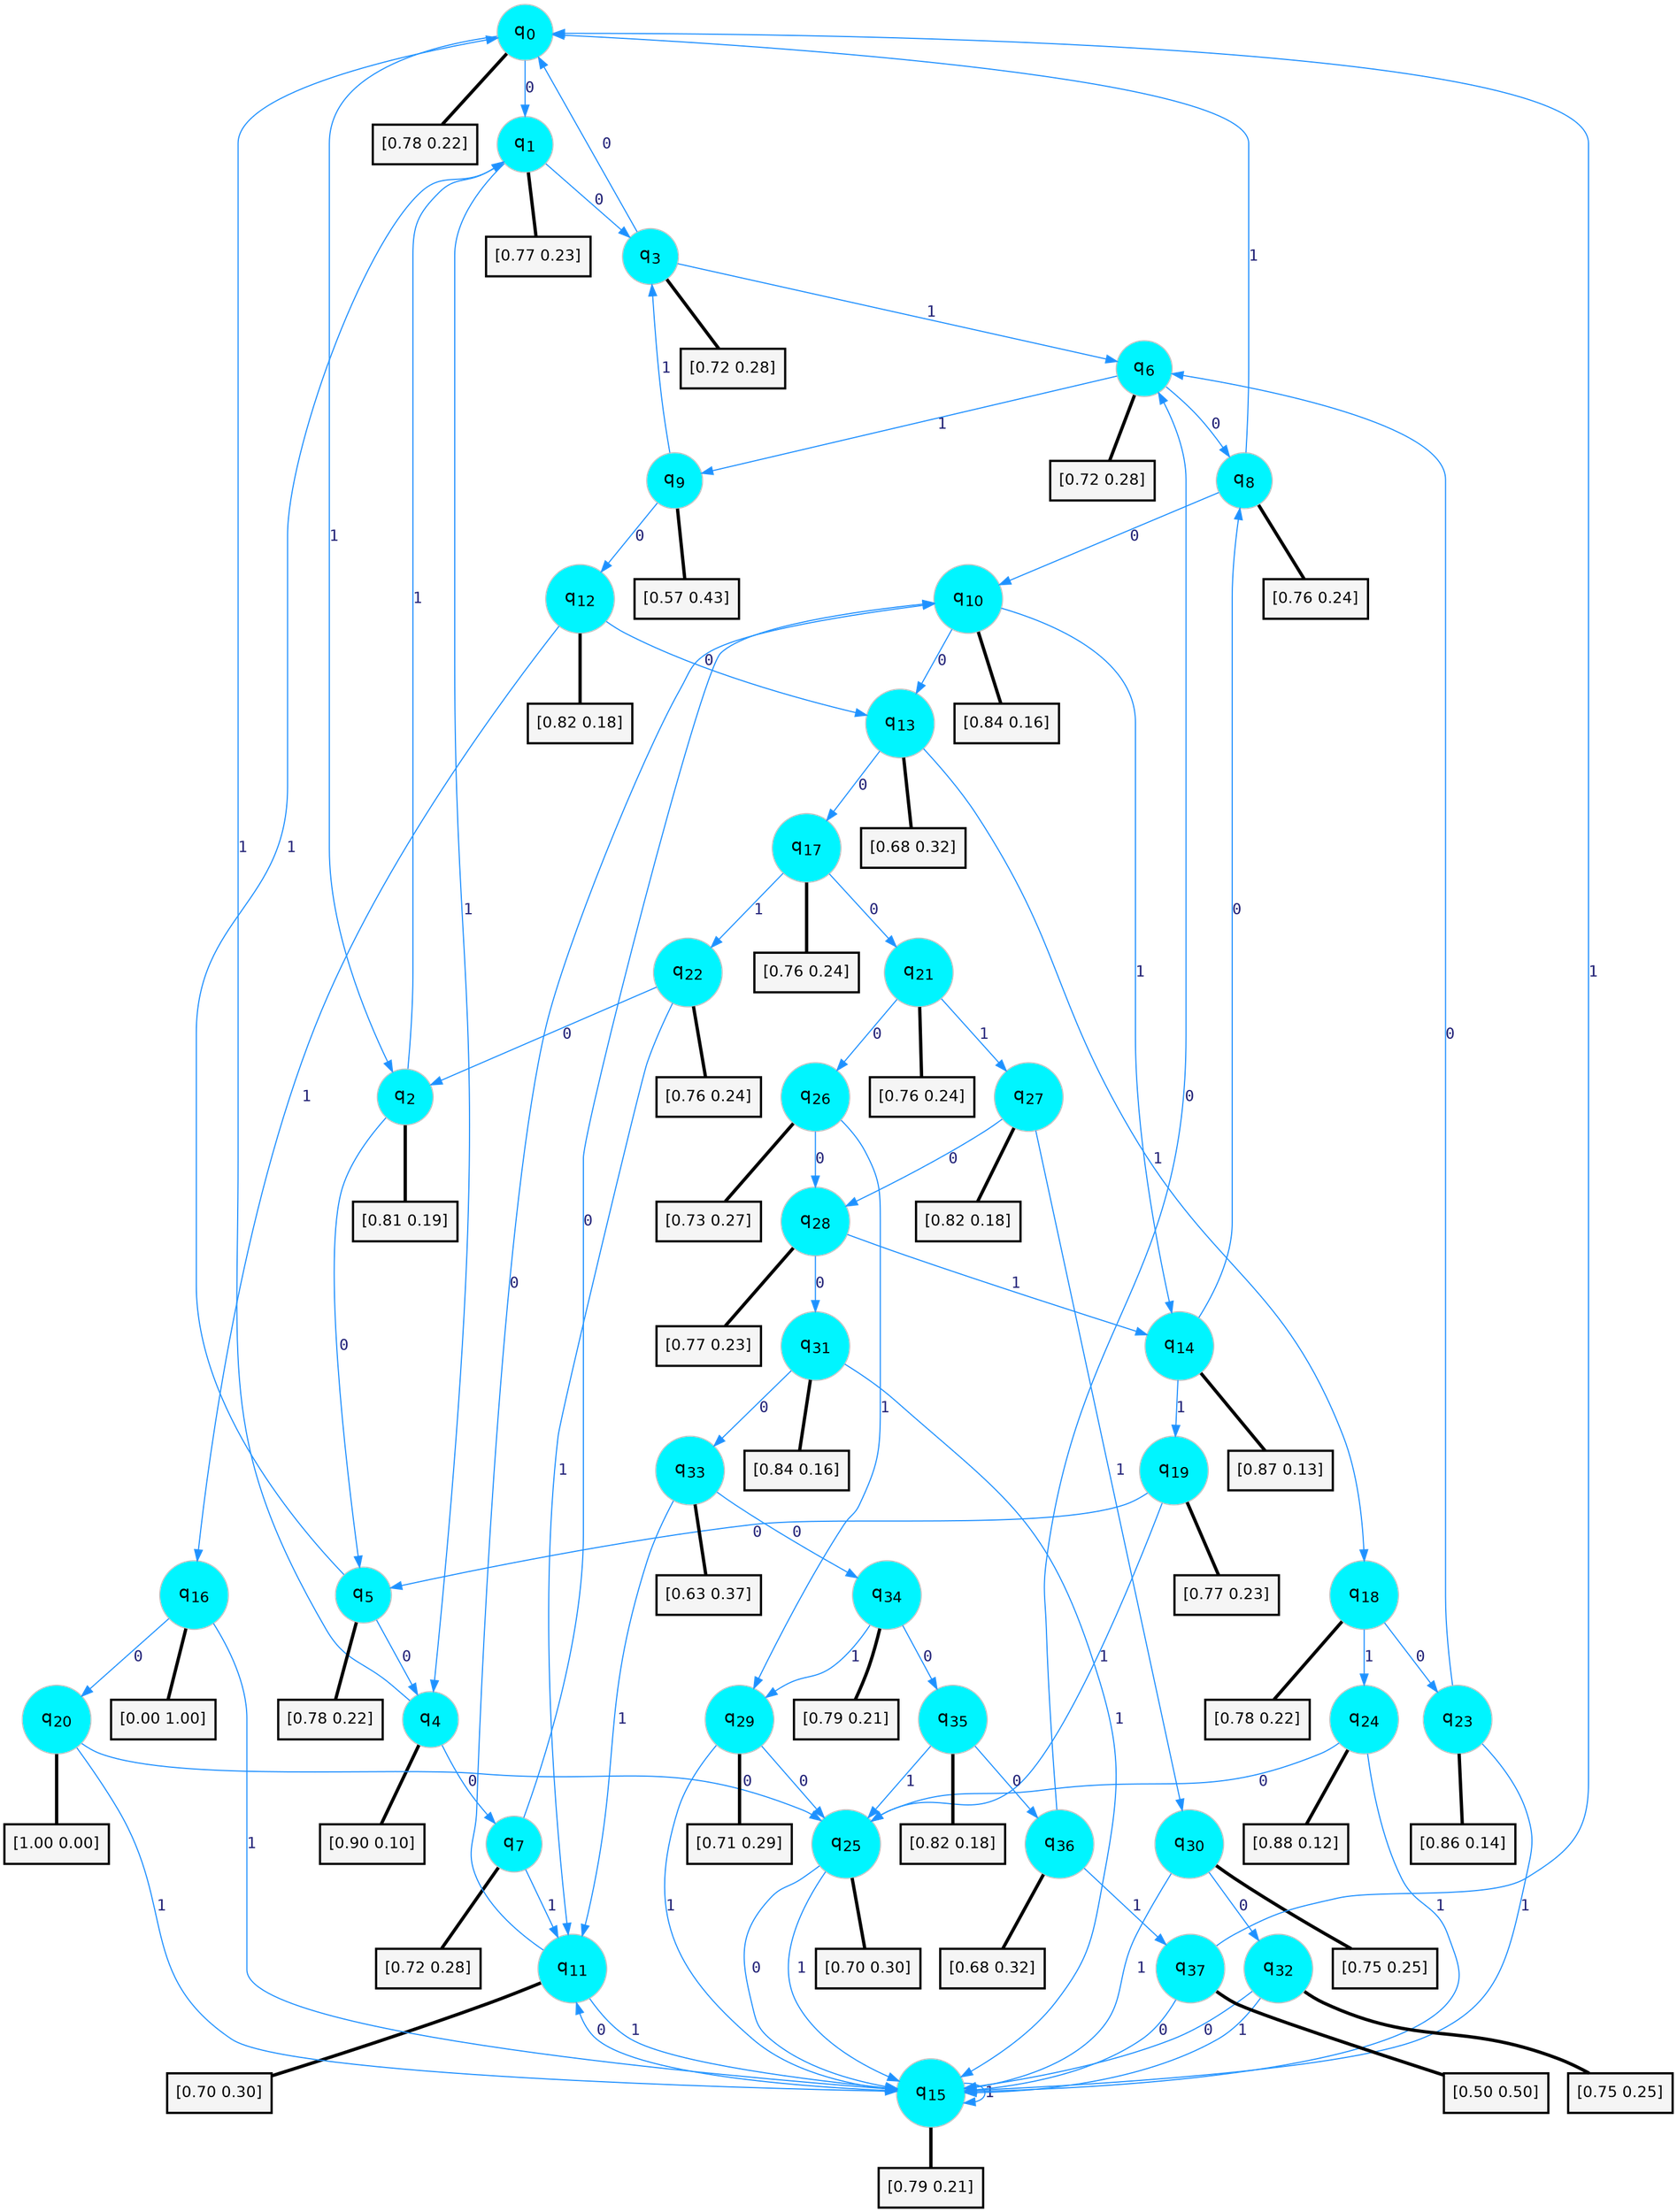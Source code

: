 digraph G {
graph [
bgcolor=transparent, dpi=300, rankdir=TD, size="40,25"];
node [
color=gray, fillcolor=turquoise1, fontcolor=black, fontname=Helvetica, fontsize=16, fontweight=bold, shape=circle, style=filled];
edge [
arrowsize=1, color=dodgerblue1, fontcolor=midnightblue, fontname=courier, fontweight=bold, penwidth=1, style=solid, weight=20];
0[label=<q<SUB>0</SUB>>];
1[label=<q<SUB>1</SUB>>];
2[label=<q<SUB>2</SUB>>];
3[label=<q<SUB>3</SUB>>];
4[label=<q<SUB>4</SUB>>];
5[label=<q<SUB>5</SUB>>];
6[label=<q<SUB>6</SUB>>];
7[label=<q<SUB>7</SUB>>];
8[label=<q<SUB>8</SUB>>];
9[label=<q<SUB>9</SUB>>];
10[label=<q<SUB>10</SUB>>];
11[label=<q<SUB>11</SUB>>];
12[label=<q<SUB>12</SUB>>];
13[label=<q<SUB>13</SUB>>];
14[label=<q<SUB>14</SUB>>];
15[label=<q<SUB>15</SUB>>];
16[label=<q<SUB>16</SUB>>];
17[label=<q<SUB>17</SUB>>];
18[label=<q<SUB>18</SUB>>];
19[label=<q<SUB>19</SUB>>];
20[label=<q<SUB>20</SUB>>];
21[label=<q<SUB>21</SUB>>];
22[label=<q<SUB>22</SUB>>];
23[label=<q<SUB>23</SUB>>];
24[label=<q<SUB>24</SUB>>];
25[label=<q<SUB>25</SUB>>];
26[label=<q<SUB>26</SUB>>];
27[label=<q<SUB>27</SUB>>];
28[label=<q<SUB>28</SUB>>];
29[label=<q<SUB>29</SUB>>];
30[label=<q<SUB>30</SUB>>];
31[label=<q<SUB>31</SUB>>];
32[label=<q<SUB>32</SUB>>];
33[label=<q<SUB>33</SUB>>];
34[label=<q<SUB>34</SUB>>];
35[label=<q<SUB>35</SUB>>];
36[label=<q<SUB>36</SUB>>];
37[label=<q<SUB>37</SUB>>];
38[label="[0.78 0.22]", shape=box,fontcolor=black, fontname=Helvetica, fontsize=14, penwidth=2, fillcolor=whitesmoke,color=black];
39[label="[0.77 0.23]", shape=box,fontcolor=black, fontname=Helvetica, fontsize=14, penwidth=2, fillcolor=whitesmoke,color=black];
40[label="[0.81 0.19]", shape=box,fontcolor=black, fontname=Helvetica, fontsize=14, penwidth=2, fillcolor=whitesmoke,color=black];
41[label="[0.72 0.28]", shape=box,fontcolor=black, fontname=Helvetica, fontsize=14, penwidth=2, fillcolor=whitesmoke,color=black];
42[label="[0.90 0.10]", shape=box,fontcolor=black, fontname=Helvetica, fontsize=14, penwidth=2, fillcolor=whitesmoke,color=black];
43[label="[0.78 0.22]", shape=box,fontcolor=black, fontname=Helvetica, fontsize=14, penwidth=2, fillcolor=whitesmoke,color=black];
44[label="[0.72 0.28]", shape=box,fontcolor=black, fontname=Helvetica, fontsize=14, penwidth=2, fillcolor=whitesmoke,color=black];
45[label="[0.72 0.28]", shape=box,fontcolor=black, fontname=Helvetica, fontsize=14, penwidth=2, fillcolor=whitesmoke,color=black];
46[label="[0.76 0.24]", shape=box,fontcolor=black, fontname=Helvetica, fontsize=14, penwidth=2, fillcolor=whitesmoke,color=black];
47[label="[0.57 0.43]", shape=box,fontcolor=black, fontname=Helvetica, fontsize=14, penwidth=2, fillcolor=whitesmoke,color=black];
48[label="[0.84 0.16]", shape=box,fontcolor=black, fontname=Helvetica, fontsize=14, penwidth=2, fillcolor=whitesmoke,color=black];
49[label="[0.70 0.30]", shape=box,fontcolor=black, fontname=Helvetica, fontsize=14, penwidth=2, fillcolor=whitesmoke,color=black];
50[label="[0.82 0.18]", shape=box,fontcolor=black, fontname=Helvetica, fontsize=14, penwidth=2, fillcolor=whitesmoke,color=black];
51[label="[0.68 0.32]", shape=box,fontcolor=black, fontname=Helvetica, fontsize=14, penwidth=2, fillcolor=whitesmoke,color=black];
52[label="[0.87 0.13]", shape=box,fontcolor=black, fontname=Helvetica, fontsize=14, penwidth=2, fillcolor=whitesmoke,color=black];
53[label="[0.79 0.21]", shape=box,fontcolor=black, fontname=Helvetica, fontsize=14, penwidth=2, fillcolor=whitesmoke,color=black];
54[label="[0.00 1.00]", shape=box,fontcolor=black, fontname=Helvetica, fontsize=14, penwidth=2, fillcolor=whitesmoke,color=black];
55[label="[0.76 0.24]", shape=box,fontcolor=black, fontname=Helvetica, fontsize=14, penwidth=2, fillcolor=whitesmoke,color=black];
56[label="[0.78 0.22]", shape=box,fontcolor=black, fontname=Helvetica, fontsize=14, penwidth=2, fillcolor=whitesmoke,color=black];
57[label="[0.77 0.23]", shape=box,fontcolor=black, fontname=Helvetica, fontsize=14, penwidth=2, fillcolor=whitesmoke,color=black];
58[label="[1.00 0.00]", shape=box,fontcolor=black, fontname=Helvetica, fontsize=14, penwidth=2, fillcolor=whitesmoke,color=black];
59[label="[0.76 0.24]", shape=box,fontcolor=black, fontname=Helvetica, fontsize=14, penwidth=2, fillcolor=whitesmoke,color=black];
60[label="[0.76 0.24]", shape=box,fontcolor=black, fontname=Helvetica, fontsize=14, penwidth=2, fillcolor=whitesmoke,color=black];
61[label="[0.86 0.14]", shape=box,fontcolor=black, fontname=Helvetica, fontsize=14, penwidth=2, fillcolor=whitesmoke,color=black];
62[label="[0.88 0.12]", shape=box,fontcolor=black, fontname=Helvetica, fontsize=14, penwidth=2, fillcolor=whitesmoke,color=black];
63[label="[0.70 0.30]", shape=box,fontcolor=black, fontname=Helvetica, fontsize=14, penwidth=2, fillcolor=whitesmoke,color=black];
64[label="[0.73 0.27]", shape=box,fontcolor=black, fontname=Helvetica, fontsize=14, penwidth=2, fillcolor=whitesmoke,color=black];
65[label="[0.82 0.18]", shape=box,fontcolor=black, fontname=Helvetica, fontsize=14, penwidth=2, fillcolor=whitesmoke,color=black];
66[label="[0.77 0.23]", shape=box,fontcolor=black, fontname=Helvetica, fontsize=14, penwidth=2, fillcolor=whitesmoke,color=black];
67[label="[0.71 0.29]", shape=box,fontcolor=black, fontname=Helvetica, fontsize=14, penwidth=2, fillcolor=whitesmoke,color=black];
68[label="[0.75 0.25]", shape=box,fontcolor=black, fontname=Helvetica, fontsize=14, penwidth=2, fillcolor=whitesmoke,color=black];
69[label="[0.84 0.16]", shape=box,fontcolor=black, fontname=Helvetica, fontsize=14, penwidth=2, fillcolor=whitesmoke,color=black];
70[label="[0.75 0.25]", shape=box,fontcolor=black, fontname=Helvetica, fontsize=14, penwidth=2, fillcolor=whitesmoke,color=black];
71[label="[0.63 0.37]", shape=box,fontcolor=black, fontname=Helvetica, fontsize=14, penwidth=2, fillcolor=whitesmoke,color=black];
72[label="[0.79 0.21]", shape=box,fontcolor=black, fontname=Helvetica, fontsize=14, penwidth=2, fillcolor=whitesmoke,color=black];
73[label="[0.82 0.18]", shape=box,fontcolor=black, fontname=Helvetica, fontsize=14, penwidth=2, fillcolor=whitesmoke,color=black];
74[label="[0.68 0.32]", shape=box,fontcolor=black, fontname=Helvetica, fontsize=14, penwidth=2, fillcolor=whitesmoke,color=black];
75[label="[0.50 0.50]", shape=box,fontcolor=black, fontname=Helvetica, fontsize=14, penwidth=2, fillcolor=whitesmoke,color=black];
0->1 [label=0];
0->2 [label=1];
0->38 [arrowhead=none, penwidth=3,color=black];
1->3 [label=0];
1->4 [label=1];
1->39 [arrowhead=none, penwidth=3,color=black];
2->5 [label=0];
2->1 [label=1];
2->40 [arrowhead=none, penwidth=3,color=black];
3->0 [label=0];
3->6 [label=1];
3->41 [arrowhead=none, penwidth=3,color=black];
4->7 [label=0];
4->0 [label=1];
4->42 [arrowhead=none, penwidth=3,color=black];
5->4 [label=0];
5->1 [label=1];
5->43 [arrowhead=none, penwidth=3,color=black];
6->8 [label=0];
6->9 [label=1];
6->44 [arrowhead=none, penwidth=3,color=black];
7->10 [label=0];
7->11 [label=1];
7->45 [arrowhead=none, penwidth=3,color=black];
8->10 [label=0];
8->0 [label=1];
8->46 [arrowhead=none, penwidth=3,color=black];
9->12 [label=0];
9->3 [label=1];
9->47 [arrowhead=none, penwidth=3,color=black];
10->13 [label=0];
10->14 [label=1];
10->48 [arrowhead=none, penwidth=3,color=black];
11->10 [label=0];
11->15 [label=1];
11->49 [arrowhead=none, penwidth=3,color=black];
12->13 [label=0];
12->16 [label=1];
12->50 [arrowhead=none, penwidth=3,color=black];
13->17 [label=0];
13->18 [label=1];
13->51 [arrowhead=none, penwidth=3,color=black];
14->8 [label=0];
14->19 [label=1];
14->52 [arrowhead=none, penwidth=3,color=black];
15->11 [label=0];
15->15 [label=1];
15->53 [arrowhead=none, penwidth=3,color=black];
16->20 [label=0];
16->15 [label=1];
16->54 [arrowhead=none, penwidth=3,color=black];
17->21 [label=0];
17->22 [label=1];
17->55 [arrowhead=none, penwidth=3,color=black];
18->23 [label=0];
18->24 [label=1];
18->56 [arrowhead=none, penwidth=3,color=black];
19->5 [label=0];
19->25 [label=1];
19->57 [arrowhead=none, penwidth=3,color=black];
20->25 [label=0];
20->15 [label=1];
20->58 [arrowhead=none, penwidth=3,color=black];
21->26 [label=0];
21->27 [label=1];
21->59 [arrowhead=none, penwidth=3,color=black];
22->2 [label=0];
22->11 [label=1];
22->60 [arrowhead=none, penwidth=3,color=black];
23->6 [label=0];
23->15 [label=1];
23->61 [arrowhead=none, penwidth=3,color=black];
24->25 [label=0];
24->15 [label=1];
24->62 [arrowhead=none, penwidth=3,color=black];
25->15 [label=0];
25->15 [label=1];
25->63 [arrowhead=none, penwidth=3,color=black];
26->28 [label=0];
26->29 [label=1];
26->64 [arrowhead=none, penwidth=3,color=black];
27->28 [label=0];
27->30 [label=1];
27->65 [arrowhead=none, penwidth=3,color=black];
28->31 [label=0];
28->14 [label=1];
28->66 [arrowhead=none, penwidth=3,color=black];
29->25 [label=0];
29->15 [label=1];
29->67 [arrowhead=none, penwidth=3,color=black];
30->32 [label=0];
30->15 [label=1];
30->68 [arrowhead=none, penwidth=3,color=black];
31->33 [label=0];
31->15 [label=1];
31->69 [arrowhead=none, penwidth=3,color=black];
32->15 [label=0];
32->15 [label=1];
32->70 [arrowhead=none, penwidth=3,color=black];
33->34 [label=0];
33->11 [label=1];
33->71 [arrowhead=none, penwidth=3,color=black];
34->35 [label=0];
34->29 [label=1];
34->72 [arrowhead=none, penwidth=3,color=black];
35->36 [label=0];
35->25 [label=1];
35->73 [arrowhead=none, penwidth=3,color=black];
36->6 [label=0];
36->37 [label=1];
36->74 [arrowhead=none, penwidth=3,color=black];
37->15 [label=0];
37->0 [label=1];
37->75 [arrowhead=none, penwidth=3,color=black];
}
